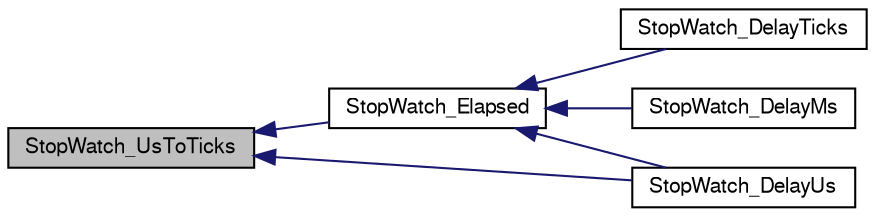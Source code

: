 digraph "StopWatch_UsToTicks"
{
  edge [fontname="FreeSans",fontsize="10",labelfontname="FreeSans",labelfontsize="10"];
  node [fontname="FreeSans",fontsize="10",shape=record];
  rankdir="LR";
  Node1 [label="StopWatch_UsToTicks",height=0.2,width=0.4,color="black", fillcolor="grey75", style="filled", fontcolor="black"];
  Node1 -> Node2 [dir="back",color="midnightblue",fontsize="10",style="solid"];
  Node2 [label="StopWatch_Elapsed",height=0.2,width=0.4,color="black", fillcolor="white", style="filled",URL="$group__Stop__Watch.html#ga0a0b6b9a4391ae5f4fcccb22a2a35f73",tooltip="Returns number of ticks elapsed since stopwatch was started. "];
  Node2 -> Node3 [dir="back",color="midnightblue",fontsize="10",style="solid"];
  Node3 [label="StopWatch_DelayTicks",height=0.2,width=0.4,color="black", fillcolor="white", style="filled",URL="$group__Stop__Watch.html#ga744f358982209fe277eb21843e88a2d9",tooltip="Delays the given number of ticks using stopwatch primitives. "];
  Node2 -> Node4 [dir="back",color="midnightblue",fontsize="10",style="solid"];
  Node4 [label="StopWatch_DelayMs",height=0.2,width=0.4,color="black", fillcolor="white", style="filled",URL="$group__Stop__Watch.html#gaa3bfba465962b310e4a5bd18292e8f87",tooltip="Delays the given number of mS using stopwatch primitives. "];
  Node2 -> Node5 [dir="back",color="midnightblue",fontsize="10",style="solid"];
  Node5 [label="StopWatch_DelayUs",height=0.2,width=0.4,color="black", fillcolor="white", style="filled",URL="$group__Stop__Watch.html#ga3bc7706d1a9cb32888f82b2874c3655c",tooltip="Delays the given number of uS using stopwatch primitives. "];
  Node1 -> Node5 [dir="back",color="midnightblue",fontsize="10",style="solid"];
}
